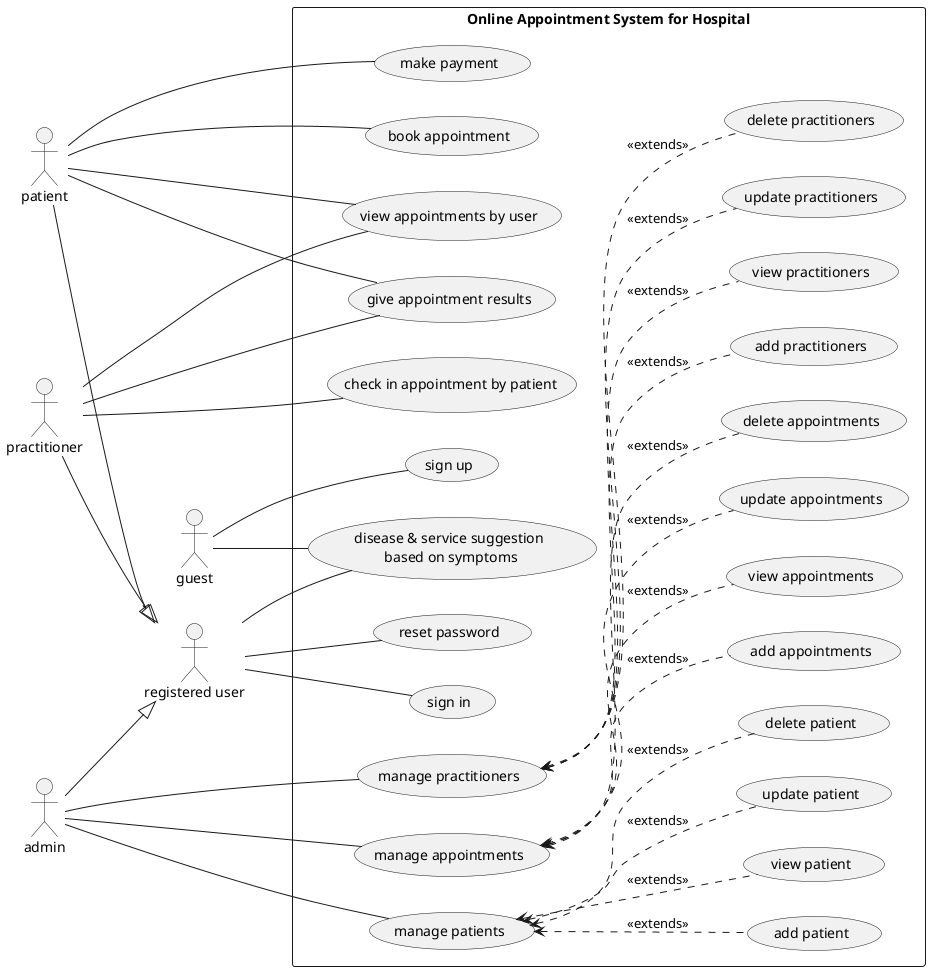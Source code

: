 @startuml
left to right direction

actor guest
actor "registered user" as RU
actor patient
actor practitioner
actor admin

patient --|> RU
practitioner --|> RU
admin --|> RU

rectangle "Online Appointment System for Hospital" {
    usecase "sign up" as UC22
    usecase "sign in" as UC23
    usecase "reset password" as UC24

    usecase "disease & service suggestion\n based on symptoms" as UC1
    usecase "view appointments by user" as UC2
    usecase "book appointment" as UC3
    usecase "give appointment results" as UC4
    usecase "make payment" as UC5
    usecase "check in appointment by patient" as UC6

    usecase "manage patients" as UC7
    usecase "add patient" as UC8
    usecase "view patient" as UC9
    usecase "update patient" as UC10
    usecase "delete patient" as UC11

    usecase "manage practitioners" as UC12
    usecase "add practitioners" as UC13
    usecase "view practitioners" as UC14
    usecase "update practitioners" as UC15
    usecase "delete practitioners" as UC16

    usecase "manage appointments" as UC17
    usecase "add appointments" as UC18
    usecase "view appointments" as UC19
    usecase "update appointments" as UC20
    usecase "delete appointments" as UC21

    guest -- UC1
    guest -- UC22

    RU -- UC23
    RU -- UC24
    RU -- UC1

    patient -- UC2
    patient -- UC3
    patient -- UC4
    patient -- UC5

    practitioner -- UC2
    practitioner -- UC4
    practitioner -- UC6

    admin -- UC7
    admin -- UC12
    admin -- UC17
}

UC7 <.. UC8: <<extends>>
UC7 <.. UC9: <<extends>>
UC7 <.. UC10: <<extends>>
UC7 <.. UC11: <<extends>>

UC12 <.. UC13: <<extends>>
UC12 <.. UC14: <<extends>>
UC12 <.. UC15: <<extends>>
UC12 <.. UC16: <<extends>>

UC17 <.. UC18: <<extends>>
UC17 <.. UC19: <<extends>>
UC17 <.. UC20: <<extends>>
UC17 <.. UC21: <<extends>>

@enduml
